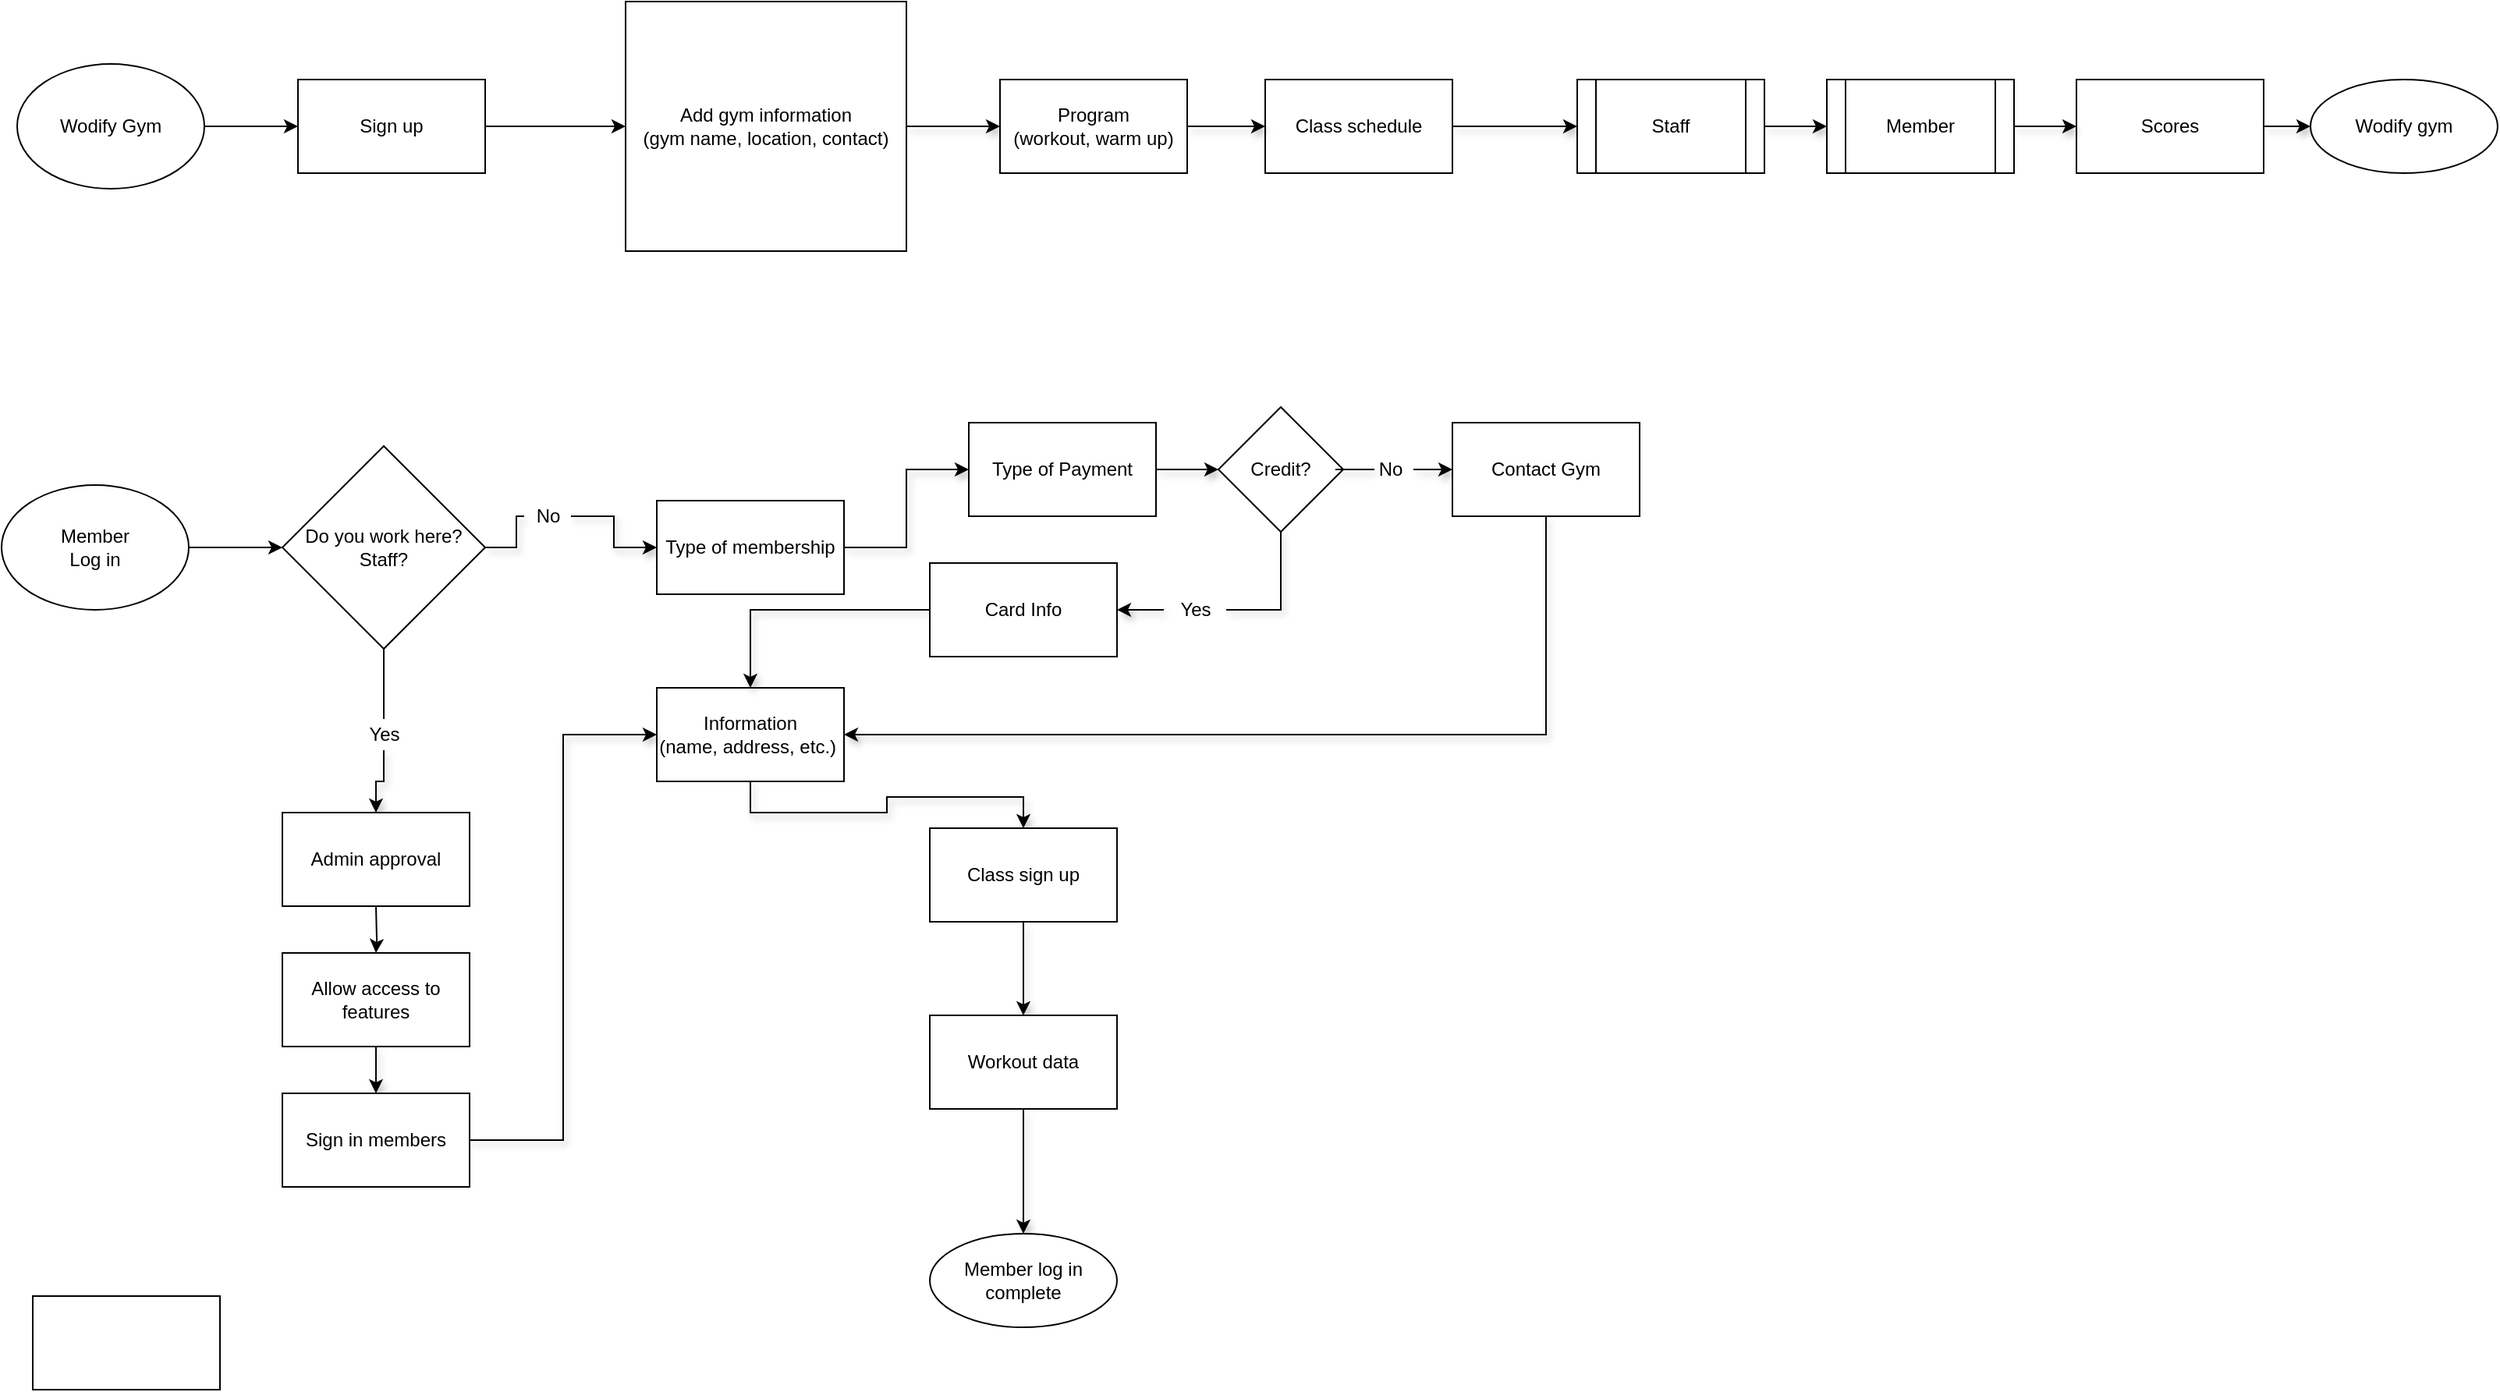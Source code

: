 <mxfile version="16.1.0" type="github">
  <diagram id="RcLsMqSNe8nh3_PVpQBb" name="Page-1">
    <mxGraphModel dx="788" dy="557" grid="1" gridSize="10" guides="1" tooltips="1" connect="1" arrows="1" fold="1" page="1" pageScale="1" pageWidth="850" pageHeight="1100" math="0" shadow="0">
      <root>
        <mxCell id="0" />
        <mxCell id="1" parent="0" />
        <mxCell id="UwSYvGgoTBaX2EDQLk_I-1" value="Wodify Gym" style="ellipse;whiteSpace=wrap;html=1;" parent="1" vertex="1">
          <mxGeometry x="50" y="70" width="120" height="80" as="geometry" />
        </mxCell>
        <mxCell id="UwSYvGgoTBaX2EDQLk_I-2" value="" style="endArrow=classic;html=1;rounded=0;exitX=1;exitY=0.5;exitDx=0;exitDy=0;entryX=0;entryY=0.5;entryDx=0;entryDy=0;" parent="1" source="UwSYvGgoTBaX2EDQLk_I-1" target="UwSYvGgoTBaX2EDQLk_I-8" edge="1">
          <mxGeometry width="50" height="50" relative="1" as="geometry">
            <mxPoint x="370" y="260" as="sourcePoint" />
            <mxPoint x="200" y="110" as="targetPoint" />
          </mxGeometry>
        </mxCell>
        <mxCell id="UwSYvGgoTBaX2EDQLk_I-36" value="" style="edgeStyle=orthogonalEdgeStyle;rounded=0;orthogonalLoop=1;jettySize=auto;html=1;shadow=1;" parent="1" source="UwSYvGgoTBaX2EDQLk_I-3" target="UwSYvGgoTBaX2EDQLk_I-35" edge="1">
          <mxGeometry relative="1" as="geometry" />
        </mxCell>
        <mxCell id="UwSYvGgoTBaX2EDQLk_I-3" value="Add gym information&lt;br&gt;(gym name, location, contact)" style="rounded=0;whiteSpace=wrap;html=1;" parent="1" vertex="1">
          <mxGeometry x="440" y="30" width="180" height="160" as="geometry" />
        </mxCell>
        <mxCell id="UwSYvGgoTBaX2EDQLk_I-8" value="Sign up" style="rounded=0;whiteSpace=wrap;html=1;" parent="1" vertex="1">
          <mxGeometry x="230" y="80" width="120" height="60" as="geometry" />
        </mxCell>
        <mxCell id="UwSYvGgoTBaX2EDQLk_I-9" value="" style="endArrow=classic;html=1;rounded=0;entryX=0;entryY=0.5;entryDx=0;entryDy=0;exitX=1;exitY=0.5;exitDx=0;exitDy=0;" parent="1" source="UwSYvGgoTBaX2EDQLk_I-8" target="UwSYvGgoTBaX2EDQLk_I-3" edge="1">
          <mxGeometry width="50" height="50" relative="1" as="geometry">
            <mxPoint x="260" y="170" as="sourcePoint" />
            <mxPoint x="310" y="120" as="targetPoint" />
          </mxGeometry>
        </mxCell>
        <mxCell id="UwSYvGgoTBaX2EDQLk_I-13" value="Member&lt;br&gt;Log in" style="ellipse;whiteSpace=wrap;html=1;" parent="1" vertex="1">
          <mxGeometry x="40" y="340" width="120" height="80" as="geometry" />
        </mxCell>
        <mxCell id="UwSYvGgoTBaX2EDQLk_I-14" value="" style="endArrow=classic;html=1;rounded=0;exitX=1;exitY=0.5;exitDx=0;exitDy=0;entryX=0;entryY=0.5;entryDx=0;entryDy=0;" parent="1" source="UwSYvGgoTBaX2EDQLk_I-13" target="UwSYvGgoTBaX2EDQLk_I-18" edge="1">
          <mxGeometry width="50" height="50" relative="1" as="geometry">
            <mxPoint x="240" y="320" as="sourcePoint" />
            <mxPoint x="230" y="380" as="targetPoint" />
          </mxGeometry>
        </mxCell>
        <mxCell id="UwSYvGgoTBaX2EDQLk_I-22" value="" style="edgeStyle=orthogonalEdgeStyle;rounded=0;orthogonalLoop=1;jettySize=auto;html=1;shadow=1;startArrow=none;" parent="1" source="UwSYvGgoTBaX2EDQLk_I-39" target="UwSYvGgoTBaX2EDQLk_I-21" edge="1">
          <mxGeometry relative="1" as="geometry" />
        </mxCell>
        <mxCell id="UwSYvGgoTBaX2EDQLk_I-24" value="" style="edgeStyle=orthogonalEdgeStyle;rounded=0;orthogonalLoop=1;jettySize=auto;html=1;startArrow=none;" parent="1" target="UwSYvGgoTBaX2EDQLk_I-23" edge="1">
          <mxGeometry relative="1" as="geometry">
            <mxPoint x="280" y="610" as="sourcePoint" />
          </mxGeometry>
        </mxCell>
        <mxCell id="UwSYvGgoTBaX2EDQLk_I-18" value="Do you work here? Staff?" style="rhombus;whiteSpace=wrap;html=1;" parent="1" vertex="1">
          <mxGeometry x="220" y="315" width="130" height="130" as="geometry" />
        </mxCell>
        <mxCell id="UwSYvGgoTBaX2EDQLk_I-73" value="" style="edgeStyle=orthogonalEdgeStyle;rounded=0;orthogonalLoop=1;jettySize=auto;html=1;shadow=1;" parent="1" source="UwSYvGgoTBaX2EDQLk_I-21" target="UwSYvGgoTBaX2EDQLk_I-72" edge="1">
          <mxGeometry relative="1" as="geometry" />
        </mxCell>
        <mxCell id="UwSYvGgoTBaX2EDQLk_I-21" value="&lt;span&gt;Type of membership&lt;/span&gt;" style="whiteSpace=wrap;html=1;" parent="1" vertex="1">
          <mxGeometry x="460" y="350" width="120" height="60" as="geometry" />
        </mxCell>
        <mxCell id="UwSYvGgoTBaX2EDQLk_I-55" value="" style="edgeStyle=orthogonalEdgeStyle;rounded=0;orthogonalLoop=1;jettySize=auto;html=1;shadow=1;" parent="1" source="UwSYvGgoTBaX2EDQLk_I-23" target="UwSYvGgoTBaX2EDQLk_I-54" edge="1">
          <mxGeometry relative="1" as="geometry" />
        </mxCell>
        <mxCell id="UwSYvGgoTBaX2EDQLk_I-23" value="Allow access to features" style="whiteSpace=wrap;html=1;" parent="1" vertex="1">
          <mxGeometry x="220" y="640" width="120" height="60" as="geometry" />
        </mxCell>
        <mxCell id="UwSYvGgoTBaX2EDQLk_I-68" value="" style="edgeStyle=orthogonalEdgeStyle;rounded=0;orthogonalLoop=1;jettySize=auto;html=1;shadow=1;" parent="1" source="UwSYvGgoTBaX2EDQLk_I-26" target="UwSYvGgoTBaX2EDQLk_I-67" edge="1">
          <mxGeometry relative="1" as="geometry" />
        </mxCell>
        <mxCell id="UwSYvGgoTBaX2EDQLk_I-26" value="Class schedule" style="whiteSpace=wrap;html=1;" parent="1" vertex="1">
          <mxGeometry x="850" y="80" width="120" height="60" as="geometry" />
        </mxCell>
        <mxCell id="UwSYvGgoTBaX2EDQLk_I-33" value="Wodify gym" style="ellipse;whiteSpace=wrap;html=1;" parent="1" vertex="1">
          <mxGeometry x="1520" y="80" width="120" height="60" as="geometry" />
        </mxCell>
        <mxCell id="UwSYvGgoTBaX2EDQLk_I-37" value="" style="edgeStyle=orthogonalEdgeStyle;rounded=0;orthogonalLoop=1;jettySize=auto;html=1;shadow=1;" parent="1" source="UwSYvGgoTBaX2EDQLk_I-35" target="UwSYvGgoTBaX2EDQLk_I-26" edge="1">
          <mxGeometry relative="1" as="geometry" />
        </mxCell>
        <mxCell id="UwSYvGgoTBaX2EDQLk_I-35" value="Program&lt;br&gt;(workout, warm up)" style="whiteSpace=wrap;html=1;rounded=0;" parent="1" vertex="1">
          <mxGeometry x="680" y="80" width="120" height="60" as="geometry" />
        </mxCell>
        <mxCell id="UwSYvGgoTBaX2EDQLk_I-39" value="No" style="text;html=1;resizable=0;autosize=1;align=center;verticalAlign=middle;points=[];fillColor=none;strokeColor=none;rounded=0;" parent="1" vertex="1">
          <mxGeometry x="375" y="350" width="30" height="20" as="geometry" />
        </mxCell>
        <mxCell id="UwSYvGgoTBaX2EDQLk_I-40" value="" style="edgeStyle=orthogonalEdgeStyle;rounded=0;orthogonalLoop=1;jettySize=auto;html=1;shadow=1;endArrow=none;" parent="1" source="UwSYvGgoTBaX2EDQLk_I-18" target="UwSYvGgoTBaX2EDQLk_I-39" edge="1">
          <mxGeometry relative="1" as="geometry">
            <mxPoint x="350" y="380" as="sourcePoint" />
            <mxPoint x="435" y="380" as="targetPoint" />
          </mxGeometry>
        </mxCell>
        <mxCell id="UwSYvGgoTBaX2EDQLk_I-60" value="" style="edgeStyle=orthogonalEdgeStyle;rounded=0;orthogonalLoop=1;jettySize=auto;html=1;shadow=1;" parent="1" source="UwSYvGgoTBaX2EDQLk_I-38" target="UwSYvGgoTBaX2EDQLk_I-59" edge="1">
          <mxGeometry relative="1" as="geometry" />
        </mxCell>
        <mxCell id="UwSYvGgoTBaX2EDQLk_I-38" value="Yes" style="text;html=1;resizable=0;autosize=1;align=center;verticalAlign=middle;points=[];fillColor=none;strokeColor=none;rounded=0;" parent="1" vertex="1">
          <mxGeometry x="265" y="490" width="40" height="20" as="geometry" />
        </mxCell>
        <mxCell id="UwSYvGgoTBaX2EDQLk_I-41" value="" style="edgeStyle=orthogonalEdgeStyle;rounded=0;orthogonalLoop=1;jettySize=auto;html=1;endArrow=none;" parent="1" source="UwSYvGgoTBaX2EDQLk_I-18" target="UwSYvGgoTBaX2EDQLk_I-38" edge="1">
          <mxGeometry relative="1" as="geometry">
            <mxPoint x="285" y="445" as="sourcePoint" />
            <mxPoint x="285" y="560" as="targetPoint" />
          </mxGeometry>
        </mxCell>
        <mxCell id="UwSYvGgoTBaX2EDQLk_I-47" value="" style="edgeStyle=orthogonalEdgeStyle;rounded=0;orthogonalLoop=1;jettySize=auto;html=1;shadow=1;exitX=0.5;exitY=1;exitDx=0;exitDy=0;" parent="1" source="UwSYvGgoTBaX2EDQLk_I-42" target="UwSYvGgoTBaX2EDQLk_I-46" edge="1">
          <mxGeometry relative="1" as="geometry">
            <mxPoint x="695" y="510" as="sourcePoint" />
          </mxGeometry>
        </mxCell>
        <mxCell id="UwSYvGgoTBaX2EDQLk_I-42" value="Information &lt;br&gt;(name, address, etc.)&amp;nbsp;" style="whiteSpace=wrap;html=1;" parent="1" vertex="1">
          <mxGeometry x="460" y="470" width="120" height="60" as="geometry" />
        </mxCell>
        <mxCell id="UwSYvGgoTBaX2EDQLk_I-49" value="" style="edgeStyle=orthogonalEdgeStyle;rounded=0;orthogonalLoop=1;jettySize=auto;html=1;shadow=1;" parent="1" source="UwSYvGgoTBaX2EDQLk_I-46" target="UwSYvGgoTBaX2EDQLk_I-48" edge="1">
          <mxGeometry relative="1" as="geometry" />
        </mxCell>
        <mxCell id="UwSYvGgoTBaX2EDQLk_I-46" value="Class sign up" style="whiteSpace=wrap;html=1;" parent="1" vertex="1">
          <mxGeometry x="635" y="560" width="120" height="60" as="geometry" />
        </mxCell>
        <mxCell id="UwSYvGgoTBaX2EDQLk_I-58" value="" style="edgeStyle=orthogonalEdgeStyle;rounded=0;orthogonalLoop=1;jettySize=auto;html=1;shadow=1;" parent="1" source="UwSYvGgoTBaX2EDQLk_I-48" target="UwSYvGgoTBaX2EDQLk_I-57" edge="1">
          <mxGeometry relative="1" as="geometry" />
        </mxCell>
        <mxCell id="UwSYvGgoTBaX2EDQLk_I-48" value="Workout data" style="whiteSpace=wrap;html=1;" parent="1" vertex="1">
          <mxGeometry x="635" y="680" width="120" height="60" as="geometry" />
        </mxCell>
        <mxCell id="UwSYvGgoTBaX2EDQLk_I-56" style="edgeStyle=orthogonalEdgeStyle;rounded=0;orthogonalLoop=1;jettySize=auto;html=1;exitX=1;exitY=0.5;exitDx=0;exitDy=0;entryX=0;entryY=0.5;entryDx=0;entryDy=0;shadow=1;" parent="1" source="UwSYvGgoTBaX2EDQLk_I-54" target="UwSYvGgoTBaX2EDQLk_I-42" edge="1">
          <mxGeometry relative="1" as="geometry" />
        </mxCell>
        <mxCell id="UwSYvGgoTBaX2EDQLk_I-54" value="Sign in members" style="whiteSpace=wrap;html=1;" parent="1" vertex="1">
          <mxGeometry x="220" y="730" width="120" height="60" as="geometry" />
        </mxCell>
        <mxCell id="UwSYvGgoTBaX2EDQLk_I-57" value="Member log in complete" style="ellipse;whiteSpace=wrap;html=1;" parent="1" vertex="1">
          <mxGeometry x="635" y="820" width="120" height="60" as="geometry" />
        </mxCell>
        <mxCell id="UwSYvGgoTBaX2EDQLk_I-59" value="Admin approval" style="rounded=0;whiteSpace=wrap;html=1;" parent="1" vertex="1">
          <mxGeometry x="220" y="550" width="120" height="60" as="geometry" />
        </mxCell>
        <mxCell id="UwSYvGgoTBaX2EDQLk_I-66" value="" style="edgeStyle=orthogonalEdgeStyle;rounded=0;orthogonalLoop=1;jettySize=auto;html=1;shadow=1;" parent="1" source="UwSYvGgoTBaX2EDQLk_I-64" target="UwSYvGgoTBaX2EDQLk_I-33" edge="1">
          <mxGeometry relative="1" as="geometry" />
        </mxCell>
        <mxCell id="UwSYvGgoTBaX2EDQLk_I-64" value="Scores" style="whiteSpace=wrap;html=1;" parent="1" vertex="1">
          <mxGeometry x="1370" y="80" width="120" height="60" as="geometry" />
        </mxCell>
        <mxCell id="UwSYvGgoTBaX2EDQLk_I-70" value="" style="edgeStyle=orthogonalEdgeStyle;rounded=0;orthogonalLoop=1;jettySize=auto;html=1;shadow=1;exitX=1;exitY=0.5;exitDx=0;exitDy=0;" parent="1" source="UwSYvGgoTBaX2EDQLk_I-67" target="UwSYvGgoTBaX2EDQLk_I-69" edge="1">
          <mxGeometry relative="1" as="geometry">
            <mxPoint x="1320" y="95" as="sourcePoint" />
          </mxGeometry>
        </mxCell>
        <mxCell id="UwSYvGgoTBaX2EDQLk_I-67" value="Staff" style="shape=process;whiteSpace=wrap;html=1;backgroundOutline=1;" parent="1" vertex="1">
          <mxGeometry x="1050" y="80" width="120" height="60" as="geometry" />
        </mxCell>
        <mxCell id="UwSYvGgoTBaX2EDQLk_I-71" value="" style="edgeStyle=orthogonalEdgeStyle;rounded=0;orthogonalLoop=1;jettySize=auto;html=1;shadow=1;" parent="1" source="UwSYvGgoTBaX2EDQLk_I-69" target="UwSYvGgoTBaX2EDQLk_I-64" edge="1">
          <mxGeometry relative="1" as="geometry" />
        </mxCell>
        <mxCell id="UwSYvGgoTBaX2EDQLk_I-69" value="Member" style="shape=process;whiteSpace=wrap;html=1;backgroundOutline=1;" parent="1" vertex="1">
          <mxGeometry x="1210" y="80" width="120" height="60" as="geometry" />
        </mxCell>
        <mxCell id="UwSYvGgoTBaX2EDQLk_I-76" value="" style="edgeStyle=orthogonalEdgeStyle;rounded=0;orthogonalLoop=1;jettySize=auto;html=1;shadow=1;" parent="1" source="UwSYvGgoTBaX2EDQLk_I-72" target="UwSYvGgoTBaX2EDQLk_I-74" edge="1">
          <mxGeometry relative="1" as="geometry" />
        </mxCell>
        <mxCell id="UwSYvGgoTBaX2EDQLk_I-72" value="Type of Payment" style="whiteSpace=wrap;html=1;" parent="1" vertex="1">
          <mxGeometry x="660" y="300" width="120" height="60" as="geometry" />
        </mxCell>
        <mxCell id="UwSYvGgoTBaX2EDQLk_I-91" value="" style="edgeStyle=orthogonalEdgeStyle;rounded=0;orthogonalLoop=1;jettySize=auto;html=1;shadow=1;startArrow=none;" parent="1" source="UwSYvGgoTBaX2EDQLk_I-92" target="UwSYvGgoTBaX2EDQLk_I-90" edge="1">
          <mxGeometry relative="1" as="geometry" />
        </mxCell>
        <mxCell id="UwSYvGgoTBaX2EDQLk_I-74" value="Credit?" style="rhombus;whiteSpace=wrap;html=1;" parent="1" vertex="1">
          <mxGeometry x="820" y="290" width="80" height="80" as="geometry" />
        </mxCell>
        <mxCell id="UwSYvGgoTBaX2EDQLk_I-84" value="" style="edgeStyle=orthogonalEdgeStyle;rounded=0;orthogonalLoop=1;jettySize=auto;html=1;shadow=1;" parent="1" source="UwSYvGgoTBaX2EDQLk_I-80" target="UwSYvGgoTBaX2EDQLk_I-83" edge="1">
          <mxGeometry relative="1" as="geometry" />
        </mxCell>
        <mxCell id="UwSYvGgoTBaX2EDQLk_I-80" value="Yes" style="text;html=1;resizable=0;autosize=1;align=center;verticalAlign=middle;points=[];fillColor=none;strokeColor=none;rounded=0;" parent="1" vertex="1">
          <mxGeometry x="785" y="410" width="40" height="20" as="geometry" />
        </mxCell>
        <mxCell id="UwSYvGgoTBaX2EDQLk_I-82" value="" style="edgeStyle=orthogonalEdgeStyle;rounded=0;orthogonalLoop=1;jettySize=auto;html=1;entryX=1;entryY=0.5;entryDx=0;entryDy=0;shadow=1;endArrow=none;" parent="1" source="UwSYvGgoTBaX2EDQLk_I-74" target="UwSYvGgoTBaX2EDQLk_I-80" edge="1">
          <mxGeometry relative="1" as="geometry">
            <mxPoint x="860" y="370" as="sourcePoint" />
            <mxPoint x="580" y="500" as="targetPoint" />
            <Array as="points">
              <mxPoint x="860" y="420" />
            </Array>
          </mxGeometry>
        </mxCell>
        <mxCell id="UwSYvGgoTBaX2EDQLk_I-86" style="edgeStyle=orthogonalEdgeStyle;rounded=0;orthogonalLoop=1;jettySize=auto;html=1;exitX=0;exitY=0.5;exitDx=0;exitDy=0;shadow=1;" parent="1" source="UwSYvGgoTBaX2EDQLk_I-83" target="UwSYvGgoTBaX2EDQLk_I-42" edge="1">
          <mxGeometry relative="1" as="geometry">
            <Array as="points">
              <mxPoint x="520" y="420" />
            </Array>
          </mxGeometry>
        </mxCell>
        <mxCell id="UwSYvGgoTBaX2EDQLk_I-83" value="Card Info" style="whiteSpace=wrap;html=1;" parent="1" vertex="1">
          <mxGeometry x="635" y="390" width="120" height="60" as="geometry" />
        </mxCell>
        <mxCell id="UwSYvGgoTBaX2EDQLk_I-94" style="edgeStyle=orthogonalEdgeStyle;rounded=0;orthogonalLoop=1;jettySize=auto;html=1;exitX=0.5;exitY=1;exitDx=0;exitDy=0;entryX=1;entryY=0.5;entryDx=0;entryDy=0;shadow=1;" parent="1" source="UwSYvGgoTBaX2EDQLk_I-90" target="UwSYvGgoTBaX2EDQLk_I-42" edge="1">
          <mxGeometry relative="1" as="geometry" />
        </mxCell>
        <mxCell id="UwSYvGgoTBaX2EDQLk_I-90" value="Contact Gym" style="whiteSpace=wrap;html=1;" parent="1" vertex="1">
          <mxGeometry x="970" y="300" width="120" height="60" as="geometry" />
        </mxCell>
        <mxCell id="UwSYvGgoTBaX2EDQLk_I-92" value="No" style="text;html=1;resizable=0;autosize=1;align=center;verticalAlign=middle;points=[];fillColor=none;strokeColor=none;rounded=0;" parent="1" vertex="1">
          <mxGeometry x="915" y="320" width="30" height="20" as="geometry" />
        </mxCell>
        <mxCell id="UwSYvGgoTBaX2EDQLk_I-93" value="" style="edgeStyle=orthogonalEdgeStyle;rounded=0;orthogonalLoop=1;jettySize=auto;html=1;shadow=1;endArrow=none;" parent="1" source="UwSYvGgoTBaX2EDQLk_I-74" target="UwSYvGgoTBaX2EDQLk_I-92" edge="1">
          <mxGeometry relative="1" as="geometry">
            <mxPoint x="900" y="330" as="sourcePoint" />
            <mxPoint x="970" y="330" as="targetPoint" />
          </mxGeometry>
        </mxCell>
        <mxCell id="T2_e5p3nLFAqpFvZ8lNd-1" value="" style="rounded=0;whiteSpace=wrap;html=1;" vertex="1" parent="1">
          <mxGeometry x="60" y="860" width="120" height="60" as="geometry" />
        </mxCell>
      </root>
    </mxGraphModel>
  </diagram>
</mxfile>
